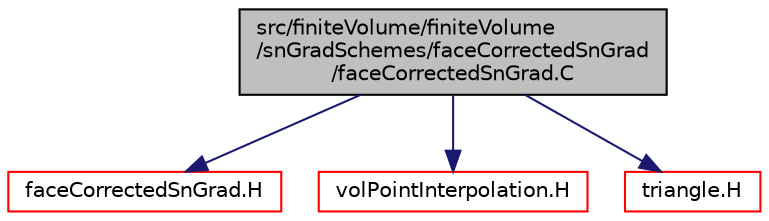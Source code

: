digraph "src/finiteVolume/finiteVolume/snGradSchemes/faceCorrectedSnGrad/faceCorrectedSnGrad.C"
{
  bgcolor="transparent";
  edge [fontname="Helvetica",fontsize="10",labelfontname="Helvetica",labelfontsize="10"];
  node [fontname="Helvetica",fontsize="10",shape=record];
  Node1 [label="src/finiteVolume/finiteVolume\l/snGradSchemes/faceCorrectedSnGrad\l/faceCorrectedSnGrad.C",height=0.2,width=0.4,color="black", fillcolor="grey75", style="filled", fontcolor="black"];
  Node1 -> Node2 [color="midnightblue",fontsize="10",style="solid",fontname="Helvetica"];
  Node2 [label="faceCorrectedSnGrad.H",height=0.2,width=0.4,color="red",URL="$a05938.html"];
  Node1 -> Node3 [color="midnightblue",fontsize="10",style="solid",fontname="Helvetica"];
  Node3 [label="volPointInterpolation.H",height=0.2,width=0.4,color="red",URL="$a06328.html"];
  Node1 -> Node4 [color="midnightblue",fontsize="10",style="solid",fontname="Helvetica"];
  Node4 [label="triangle.H",height=0.2,width=0.4,color="red",URL="$a09132.html"];
}
